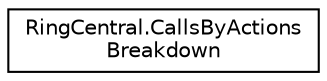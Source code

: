 digraph "Graphical Class Hierarchy"
{
 // LATEX_PDF_SIZE
  edge [fontname="Helvetica",fontsize="10",labelfontname="Helvetica",labelfontsize="10"];
  node [fontname="Helvetica",fontsize="10",shape=record];
  rankdir="LR";
  Node0 [label="RingCentral.CallsByActions\lBreakdown",height=0.2,width=0.4,color="black", fillcolor="white", style="filled",URL="$classRingCentral_1_1CallsByActionsBreakdown.html",tooltip="Result breakdown by actions"];
}
